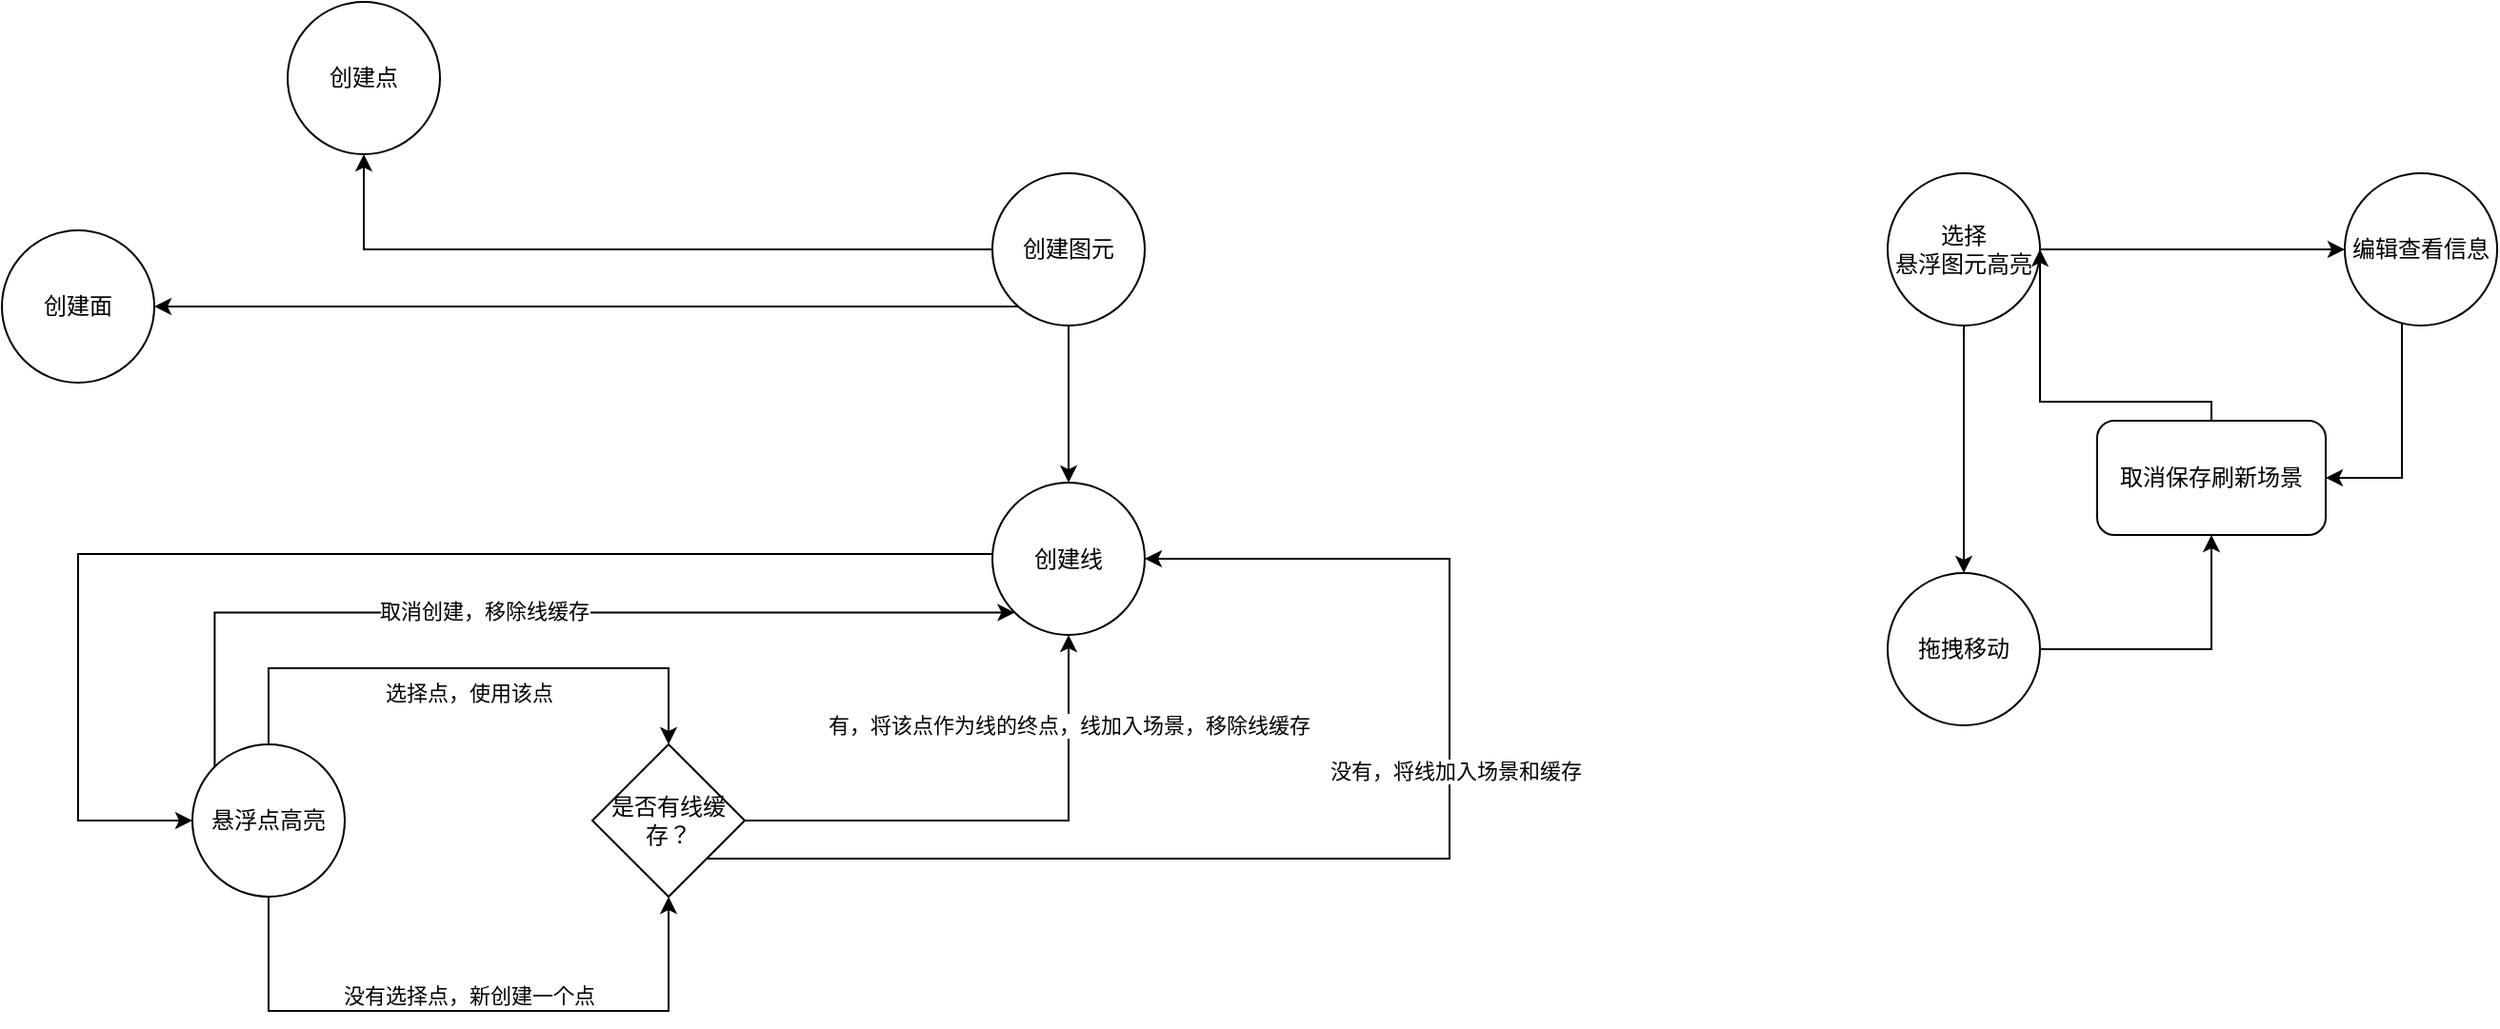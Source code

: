<mxfile version="21.0.8" type="github">
  <diagram id="C5RBs43oDa-KdzZeNtuy" name="Page-1">
    <mxGraphModel dx="1695" dy="1706" grid="1" gridSize="10" guides="1" tooltips="1" connect="1" arrows="1" fold="1" page="1" pageScale="1" pageWidth="827" pageHeight="1169" math="0" shadow="0">
      <root>
        <mxCell id="WIyWlLk6GJQsqaUBKTNV-0" />
        <mxCell id="WIyWlLk6GJQsqaUBKTNV-1" parent="WIyWlLk6GJQsqaUBKTNV-0" />
        <mxCell id="m3I1wzvR6y6KVqd5ag9C-13" value="" style="edgeStyle=orthogonalEdgeStyle;rounded=0;orthogonalLoop=1;jettySize=auto;html=1;" edge="1" parent="WIyWlLk6GJQsqaUBKTNV-1" source="m3I1wzvR6y6KVqd5ag9C-11" target="m3I1wzvR6y6KVqd5ag9C-12">
          <mxGeometry relative="1" as="geometry" />
        </mxCell>
        <mxCell id="m3I1wzvR6y6KVqd5ag9C-15" value="" style="edgeStyle=orthogonalEdgeStyle;rounded=0;orthogonalLoop=1;jettySize=auto;html=1;" edge="1" parent="WIyWlLk6GJQsqaUBKTNV-1" source="m3I1wzvR6y6KVqd5ag9C-11" target="m3I1wzvR6y6KVqd5ag9C-14">
          <mxGeometry relative="1" as="geometry" />
        </mxCell>
        <mxCell id="m3I1wzvR6y6KVqd5ag9C-17" value="" style="edgeStyle=orthogonalEdgeStyle;rounded=0;orthogonalLoop=1;jettySize=auto;html=1;" edge="1" parent="WIyWlLk6GJQsqaUBKTNV-1" source="m3I1wzvR6y6KVqd5ag9C-11" target="m3I1wzvR6y6KVqd5ag9C-16">
          <mxGeometry relative="1" as="geometry">
            <Array as="points">
              <mxPoint x="-200" y="120" />
              <mxPoint x="-200" y="120" />
            </Array>
          </mxGeometry>
        </mxCell>
        <mxCell id="m3I1wzvR6y6KVqd5ag9C-11" value="创建图元" style="ellipse;whiteSpace=wrap;html=1;aspect=fixed;" vertex="1" parent="WIyWlLk6GJQsqaUBKTNV-1">
          <mxGeometry x="120" y="50" width="80" height="80" as="geometry" />
        </mxCell>
        <mxCell id="m3I1wzvR6y6KVqd5ag9C-12" value="创建点" style="ellipse;whiteSpace=wrap;html=1;" vertex="1" parent="WIyWlLk6GJQsqaUBKTNV-1">
          <mxGeometry x="-250" y="-40" width="80" height="80" as="geometry" />
        </mxCell>
        <mxCell id="m3I1wzvR6y6KVqd5ag9C-44" style="edgeStyle=orthogonalEdgeStyle;rounded=0;orthogonalLoop=1;jettySize=auto;html=1;" edge="1" parent="WIyWlLk6GJQsqaUBKTNV-1" source="m3I1wzvR6y6KVqd5ag9C-14" target="m3I1wzvR6y6KVqd5ag9C-42">
          <mxGeometry relative="1" as="geometry">
            <Array as="points">
              <mxPoint x="-360" y="250" />
              <mxPoint x="-360" y="390" />
            </Array>
          </mxGeometry>
        </mxCell>
        <mxCell id="m3I1wzvR6y6KVqd5ag9C-14" value="创建线" style="ellipse;whiteSpace=wrap;html=1;" vertex="1" parent="WIyWlLk6GJQsqaUBKTNV-1">
          <mxGeometry x="120" y="212.5" width="80" height="80" as="geometry" />
        </mxCell>
        <mxCell id="m3I1wzvR6y6KVqd5ag9C-16" value="创建面" style="ellipse;whiteSpace=wrap;html=1;" vertex="1" parent="WIyWlLk6GJQsqaUBKTNV-1">
          <mxGeometry x="-400" y="80" width="80" height="80" as="geometry" />
        </mxCell>
        <mxCell id="m3I1wzvR6y6KVqd5ag9C-24" value="" style="edgeStyle=orthogonalEdgeStyle;rounded=0;orthogonalLoop=1;jettySize=auto;html=1;entryX=0.5;entryY=1;entryDx=0;entryDy=0;" edge="1" parent="WIyWlLk6GJQsqaUBKTNV-1" source="m3I1wzvR6y6KVqd5ag9C-18" target="m3I1wzvR6y6KVqd5ag9C-14">
          <mxGeometry relative="1" as="geometry">
            <Array as="points">
              <mxPoint x="160" y="390" />
            </Array>
          </mxGeometry>
        </mxCell>
        <mxCell id="m3I1wzvR6y6KVqd5ag9C-45" value="有，将该点作为线的终点，线加入场景，移除线缓存" style="edgeLabel;html=1;align=center;verticalAlign=middle;resizable=0;points=[];" vertex="1" connectable="0" parent="m3I1wzvR6y6KVqd5ag9C-24">
          <mxGeometry relative="1" as="geometry">
            <mxPoint x="36" y="-50" as="offset" />
          </mxGeometry>
        </mxCell>
        <mxCell id="m3I1wzvR6y6KVqd5ag9C-48" style="edgeStyle=orthogonalEdgeStyle;rounded=0;orthogonalLoop=1;jettySize=auto;html=1;entryX=1;entryY=0.5;entryDx=0;entryDy=0;" edge="1" parent="WIyWlLk6GJQsqaUBKTNV-1" source="m3I1wzvR6y6KVqd5ag9C-18" target="m3I1wzvR6y6KVqd5ag9C-14">
          <mxGeometry relative="1" as="geometry">
            <Array as="points">
              <mxPoint x="360" y="410" />
              <mxPoint x="360" y="253" />
            </Array>
          </mxGeometry>
        </mxCell>
        <mxCell id="m3I1wzvR6y6KVqd5ag9C-49" value="没有，将线加入场景和缓存" style="edgeLabel;html=1;align=center;verticalAlign=middle;resizable=0;points=[];" vertex="1" connectable="0" parent="m3I1wzvR6y6KVqd5ag9C-48">
          <mxGeometry x="0.234" y="-3" relative="1" as="geometry">
            <mxPoint as="offset" />
          </mxGeometry>
        </mxCell>
        <mxCell id="m3I1wzvR6y6KVqd5ag9C-18" value="是否有线缓存？" style="rhombus;whiteSpace=wrap;html=1;spacing=5;" vertex="1" parent="WIyWlLk6GJQsqaUBKTNV-1">
          <mxGeometry x="-90" y="350" width="80" height="80" as="geometry" />
        </mxCell>
        <mxCell id="m3I1wzvR6y6KVqd5ag9C-36" style="edgeStyle=orthogonalEdgeStyle;rounded=0;orthogonalLoop=1;jettySize=auto;html=1;exitX=0.5;exitY=1;exitDx=0;exitDy=0;" edge="1" parent="WIyWlLk6GJQsqaUBKTNV-1" source="m3I1wzvR6y6KVqd5ag9C-42" target="m3I1wzvR6y6KVqd5ag9C-18">
          <mxGeometry relative="1" as="geometry">
            <mxPoint x="-209.996" y="315.014" as="sourcePoint" />
            <mxPoint x="-110.03" y="304.98" as="targetPoint" />
            <Array as="points">
              <mxPoint x="-260" y="490" />
              <mxPoint x="-50" y="490" />
            </Array>
          </mxGeometry>
        </mxCell>
        <mxCell id="m3I1wzvR6y6KVqd5ag9C-37" value="没有选择点，新创建一个点" style="edgeLabel;html=1;align=center;verticalAlign=bottom;resizable=0;points=[];" vertex="1" connectable="0" parent="m3I1wzvR6y6KVqd5ag9C-36">
          <mxGeometry relative="1" as="geometry">
            <mxPoint as="offset" />
          </mxGeometry>
        </mxCell>
        <mxCell id="m3I1wzvR6y6KVqd5ag9C-39" value="" style="edgeStyle=orthogonalEdgeStyle;rounded=0;orthogonalLoop=1;jettySize=auto;html=1;exitX=0.5;exitY=0;exitDx=0;exitDy=0;verticalAlign=top;entryX=0.5;entryY=0;entryDx=0;entryDy=0;" edge="1" parent="WIyWlLk6GJQsqaUBKTNV-1" source="m3I1wzvR6y6KVqd5ag9C-42" target="m3I1wzvR6y6KVqd5ag9C-18">
          <mxGeometry relative="1" as="geometry">
            <mxPoint x="-200" y="480" as="sourcePoint" />
            <Array as="points">
              <mxPoint x="-260" y="310" />
              <mxPoint x="-50" y="310" />
            </Array>
          </mxGeometry>
        </mxCell>
        <mxCell id="m3I1wzvR6y6KVqd5ag9C-40" value="选择点，使用该点" style="edgeLabel;html=1;align=center;verticalAlign=top;resizable=0;points=[];" vertex="1" connectable="0" parent="m3I1wzvR6y6KVqd5ag9C-39">
          <mxGeometry relative="1" as="geometry">
            <mxPoint as="offset" />
          </mxGeometry>
        </mxCell>
        <mxCell id="m3I1wzvR6y6KVqd5ag9C-46" style="edgeStyle=orthogonalEdgeStyle;rounded=0;orthogonalLoop=1;jettySize=auto;html=1;entryX=0;entryY=1;entryDx=0;entryDy=0;exitX=0;exitY=0;exitDx=0;exitDy=0;" edge="1" parent="WIyWlLk6GJQsqaUBKTNV-1" source="m3I1wzvR6y6KVqd5ag9C-42" target="m3I1wzvR6y6KVqd5ag9C-14">
          <mxGeometry relative="1" as="geometry">
            <Array as="points">
              <mxPoint x="-288" y="281" />
            </Array>
          </mxGeometry>
        </mxCell>
        <mxCell id="m3I1wzvR6y6KVqd5ag9C-47" value="取消创建，移除线缓存" style="edgeLabel;html=1;align=center;verticalAlign=middle;resizable=0;points=[];" vertex="1" connectable="0" parent="m3I1wzvR6y6KVqd5ag9C-46">
          <mxGeometry x="-0.114" y="1" relative="1" as="geometry">
            <mxPoint as="offset" />
          </mxGeometry>
        </mxCell>
        <mxCell id="m3I1wzvR6y6KVqd5ag9C-42" value="悬浮点高亮" style="ellipse;whiteSpace=wrap;html=1;aspect=fixed;" vertex="1" parent="WIyWlLk6GJQsqaUBKTNV-1">
          <mxGeometry x="-300" y="350" width="80" height="80" as="geometry" />
        </mxCell>
        <mxCell id="m3I1wzvR6y6KVqd5ag9C-52" style="edgeStyle=orthogonalEdgeStyle;rounded=0;orthogonalLoop=1;jettySize=auto;html=1;entryX=0.5;entryY=0;entryDx=0;entryDy=0;" edge="1" parent="WIyWlLk6GJQsqaUBKTNV-1" source="m3I1wzvR6y6KVqd5ag9C-50" target="m3I1wzvR6y6KVqd5ag9C-51">
          <mxGeometry relative="1" as="geometry" />
        </mxCell>
        <mxCell id="m3I1wzvR6y6KVqd5ag9C-54" value="" style="edgeStyle=orthogonalEdgeStyle;rounded=0;orthogonalLoop=1;jettySize=auto;html=1;" edge="1" parent="WIyWlLk6GJQsqaUBKTNV-1" source="m3I1wzvR6y6KVqd5ag9C-50" target="m3I1wzvR6y6KVqd5ag9C-53">
          <mxGeometry relative="1" as="geometry" />
        </mxCell>
        <mxCell id="m3I1wzvR6y6KVqd5ag9C-50" value="选择&lt;br&gt;悬浮图元高亮" style="ellipse;whiteSpace=wrap;html=1;aspect=fixed;" vertex="1" parent="WIyWlLk6GJQsqaUBKTNV-1">
          <mxGeometry x="590" y="50" width="80" height="80" as="geometry" />
        </mxCell>
        <mxCell id="m3I1wzvR6y6KVqd5ag9C-59" style="edgeStyle=orthogonalEdgeStyle;rounded=0;orthogonalLoop=1;jettySize=auto;html=1;" edge="1" parent="WIyWlLk6GJQsqaUBKTNV-1" source="m3I1wzvR6y6KVqd5ag9C-51" target="m3I1wzvR6y6KVqd5ag9C-57">
          <mxGeometry relative="1" as="geometry" />
        </mxCell>
        <mxCell id="m3I1wzvR6y6KVqd5ag9C-51" value="拖拽移动" style="ellipse;whiteSpace=wrap;html=1;aspect=fixed;" vertex="1" parent="WIyWlLk6GJQsqaUBKTNV-1">
          <mxGeometry x="590" y="260" width="80" height="80" as="geometry" />
        </mxCell>
        <mxCell id="m3I1wzvR6y6KVqd5ag9C-61" style="edgeStyle=orthogonalEdgeStyle;rounded=0;orthogonalLoop=1;jettySize=auto;html=1;entryX=1;entryY=0.5;entryDx=0;entryDy=0;" edge="1" parent="WIyWlLk6GJQsqaUBKTNV-1" source="m3I1wzvR6y6KVqd5ag9C-53" target="m3I1wzvR6y6KVqd5ag9C-57">
          <mxGeometry relative="1" as="geometry">
            <Array as="points">
              <mxPoint x="860" y="210" />
            </Array>
          </mxGeometry>
        </mxCell>
        <mxCell id="m3I1wzvR6y6KVqd5ag9C-53" value="编辑查看信息" style="ellipse;whiteSpace=wrap;html=1;" vertex="1" parent="WIyWlLk6GJQsqaUBKTNV-1">
          <mxGeometry x="830" y="50" width="80" height="80" as="geometry" />
        </mxCell>
        <mxCell id="m3I1wzvR6y6KVqd5ag9C-58" style="edgeStyle=orthogonalEdgeStyle;rounded=0;orthogonalLoop=1;jettySize=auto;html=1;" edge="1" parent="WIyWlLk6GJQsqaUBKTNV-1" source="m3I1wzvR6y6KVqd5ag9C-57" target="m3I1wzvR6y6KVqd5ag9C-50">
          <mxGeometry relative="1" as="geometry">
            <Array as="points">
              <mxPoint x="760" y="170" />
              <mxPoint x="670" y="170" />
            </Array>
          </mxGeometry>
        </mxCell>
        <mxCell id="m3I1wzvR6y6KVqd5ag9C-57" value="取消保存刷新场景" style="rounded=1;whiteSpace=wrap;html=1;" vertex="1" parent="WIyWlLk6GJQsqaUBKTNV-1">
          <mxGeometry x="700" y="180" width="120" height="60" as="geometry" />
        </mxCell>
      </root>
    </mxGraphModel>
  </diagram>
</mxfile>
